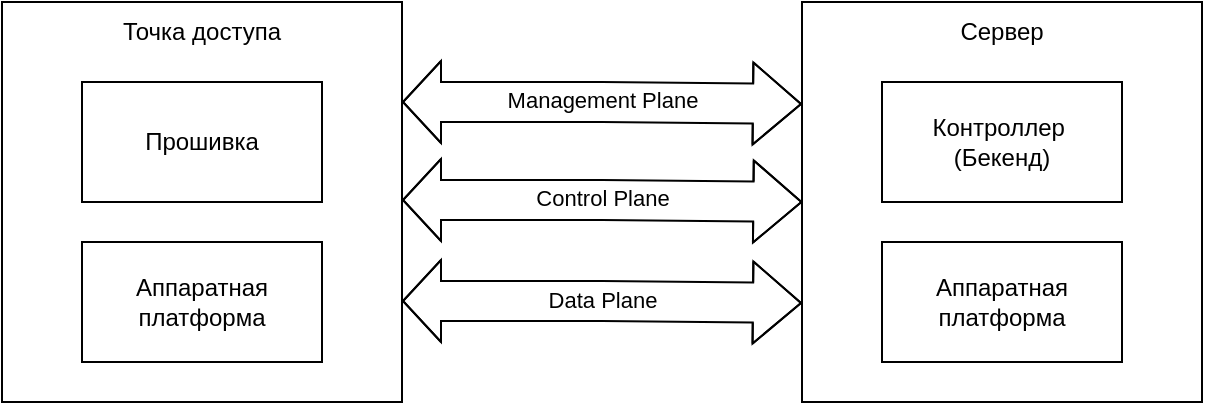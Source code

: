 <mxfile version="24.7.12">
  <diagram name="Страница — 1" id="K2Y-juaE5SrNvGIG_gNF">
    <mxGraphModel dx="1184" dy="1105" grid="1" gridSize="10" guides="1" tooltips="1" connect="1" arrows="1" fold="1" page="1" pageScale="1" pageWidth="827" pageHeight="1169" math="0" shadow="0">
      <root>
        <mxCell id="0" />
        <mxCell id="1" parent="0" />
        <mxCell id="PnQx2hEjN5ZXcXTbc9_Z-1" value="" style="rounded=0;whiteSpace=wrap;html=1;" vertex="1" parent="1">
          <mxGeometry x="40" y="80" width="200" height="200" as="geometry" />
        </mxCell>
        <mxCell id="PnQx2hEjN5ZXcXTbc9_Z-2" value="Точка доступа" style="text;html=1;align=center;verticalAlign=middle;whiteSpace=wrap;rounded=0;" vertex="1" parent="1">
          <mxGeometry x="80" y="80" width="120" height="30" as="geometry" />
        </mxCell>
        <mxCell id="PnQx2hEjN5ZXcXTbc9_Z-7" value="Прошивка" style="rounded=0;whiteSpace=wrap;html=1;" vertex="1" parent="1">
          <mxGeometry x="80" y="120" width="120" height="60" as="geometry" />
        </mxCell>
        <mxCell id="PnQx2hEjN5ZXcXTbc9_Z-8" value="Аппаратная платформа" style="rounded=0;whiteSpace=wrap;html=1;" vertex="1" parent="1">
          <mxGeometry x="80" y="200" width="120" height="60" as="geometry" />
        </mxCell>
        <mxCell id="PnQx2hEjN5ZXcXTbc9_Z-11" value="" style="shape=flexArrow;endArrow=classic;startArrow=classic;html=1;rounded=0;exitX=1.009;exitY=0.199;exitDx=0;exitDy=0;exitPerimeter=0;entryX=0.001;entryY=0.405;entryDx=0;entryDy=0;entryPerimeter=0;width=20;endSize=7.674;" edge="1" parent="1">
          <mxGeometry width="100" height="100" relative="1" as="geometry">
            <mxPoint x="240.0" y="179.0" as="sourcePoint" />
            <mxPoint x="440.2" y="180" as="targetPoint" />
            <Array as="points">
              <mxPoint x="340" y="179" />
            </Array>
          </mxGeometry>
        </mxCell>
        <mxCell id="PnQx2hEjN5ZXcXTbc9_Z-17" value="Control Plane" style="edgeLabel;html=1;align=center;verticalAlign=middle;resizable=0;points=[];" vertex="1" connectable="0" parent="PnQx2hEjN5ZXcXTbc9_Z-11">
          <mxGeometry x="-0.251" y="1" relative="1" as="geometry">
            <mxPoint x="25" as="offset" />
          </mxGeometry>
        </mxCell>
        <mxCell id="PnQx2hEjN5ZXcXTbc9_Z-12" value="" style="rounded=0;whiteSpace=wrap;html=1;" vertex="1" parent="1">
          <mxGeometry x="440" y="80" width="200" height="200" as="geometry" />
        </mxCell>
        <mxCell id="PnQx2hEjN5ZXcXTbc9_Z-13" value="Сервер" style="text;html=1;align=center;verticalAlign=middle;whiteSpace=wrap;rounded=0;" vertex="1" parent="1">
          <mxGeometry x="480" y="80" width="120" height="30" as="geometry" />
        </mxCell>
        <mxCell id="PnQx2hEjN5ZXcXTbc9_Z-14" value="Контроллер&amp;nbsp;&lt;div&gt;(Бекенд)&lt;/div&gt;" style="rounded=0;whiteSpace=wrap;html=1;" vertex="1" parent="1">
          <mxGeometry x="480" y="120" width="120" height="60" as="geometry" />
        </mxCell>
        <mxCell id="PnQx2hEjN5ZXcXTbc9_Z-15" value="Аппаратная платформа" style="rounded=0;whiteSpace=wrap;html=1;" vertex="1" parent="1">
          <mxGeometry x="480" y="200" width="120" height="60" as="geometry" />
        </mxCell>
        <mxCell id="PnQx2hEjN5ZXcXTbc9_Z-18" value="" style="shape=flexArrow;endArrow=classic;startArrow=classic;html=1;rounded=0;exitX=1.009;exitY=0.199;exitDx=0;exitDy=0;exitPerimeter=0;entryX=0.001;entryY=0.405;entryDx=0;entryDy=0;entryPerimeter=0;width=20;endSize=7.674;" edge="1" parent="1">
          <mxGeometry width="100" height="100" relative="1" as="geometry">
            <mxPoint x="240.0" y="229.5" as="sourcePoint" />
            <mxPoint x="440" y="230.5" as="targetPoint" />
            <Array as="points">
              <mxPoint x="340" y="229.5" />
            </Array>
          </mxGeometry>
        </mxCell>
        <mxCell id="PnQx2hEjN5ZXcXTbc9_Z-19" value="Data Plane" style="edgeLabel;html=1;align=center;verticalAlign=middle;resizable=0;points=[];" vertex="1" connectable="0" parent="PnQx2hEjN5ZXcXTbc9_Z-18">
          <mxGeometry x="-0.251" y="1" relative="1" as="geometry">
            <mxPoint x="25" as="offset" />
          </mxGeometry>
        </mxCell>
        <mxCell id="PnQx2hEjN5ZXcXTbc9_Z-20" value="" style="shape=flexArrow;endArrow=classic;startArrow=classic;html=1;rounded=0;exitX=1.009;exitY=0.199;exitDx=0;exitDy=0;exitPerimeter=0;entryX=0.001;entryY=0.405;entryDx=0;entryDy=0;entryPerimeter=0;width=20;endSize=7.674;" edge="1" parent="1">
          <mxGeometry width="100" height="100" relative="1" as="geometry">
            <mxPoint x="240.0" y="130.0" as="sourcePoint" />
            <mxPoint x="440" y="131" as="targetPoint" />
            <Array as="points">
              <mxPoint x="340" y="130" />
            </Array>
          </mxGeometry>
        </mxCell>
        <mxCell id="PnQx2hEjN5ZXcXTbc9_Z-21" value="Management Plane" style="edgeLabel;html=1;align=center;verticalAlign=middle;resizable=0;points=[];" vertex="1" connectable="0" parent="PnQx2hEjN5ZXcXTbc9_Z-20">
          <mxGeometry x="-0.251" y="1" relative="1" as="geometry">
            <mxPoint x="25" as="offset" />
          </mxGeometry>
        </mxCell>
      </root>
    </mxGraphModel>
  </diagram>
</mxfile>
